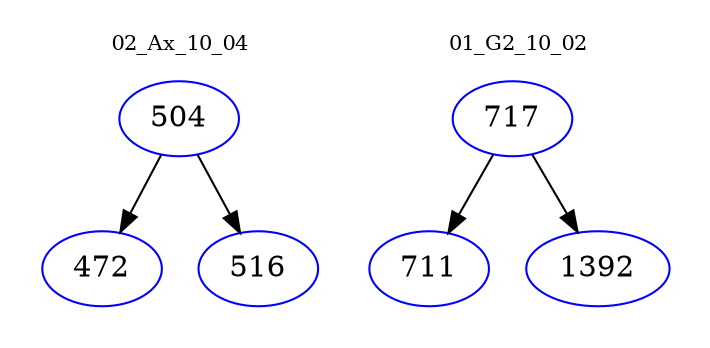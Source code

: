 digraph{
subgraph cluster_0 {
color = white
label = "02_Ax_10_04";
fontsize=10;
T0_504 [label="504", color="blue"]
T0_504 -> T0_472 [color="black"]
T0_472 [label="472", color="blue"]
T0_504 -> T0_516 [color="black"]
T0_516 [label="516", color="blue"]
}
subgraph cluster_1 {
color = white
label = "01_G2_10_02";
fontsize=10;
T1_717 [label="717", color="blue"]
T1_717 -> T1_711 [color="black"]
T1_711 [label="711", color="blue"]
T1_717 -> T1_1392 [color="black"]
T1_1392 [label="1392", color="blue"]
}
}
